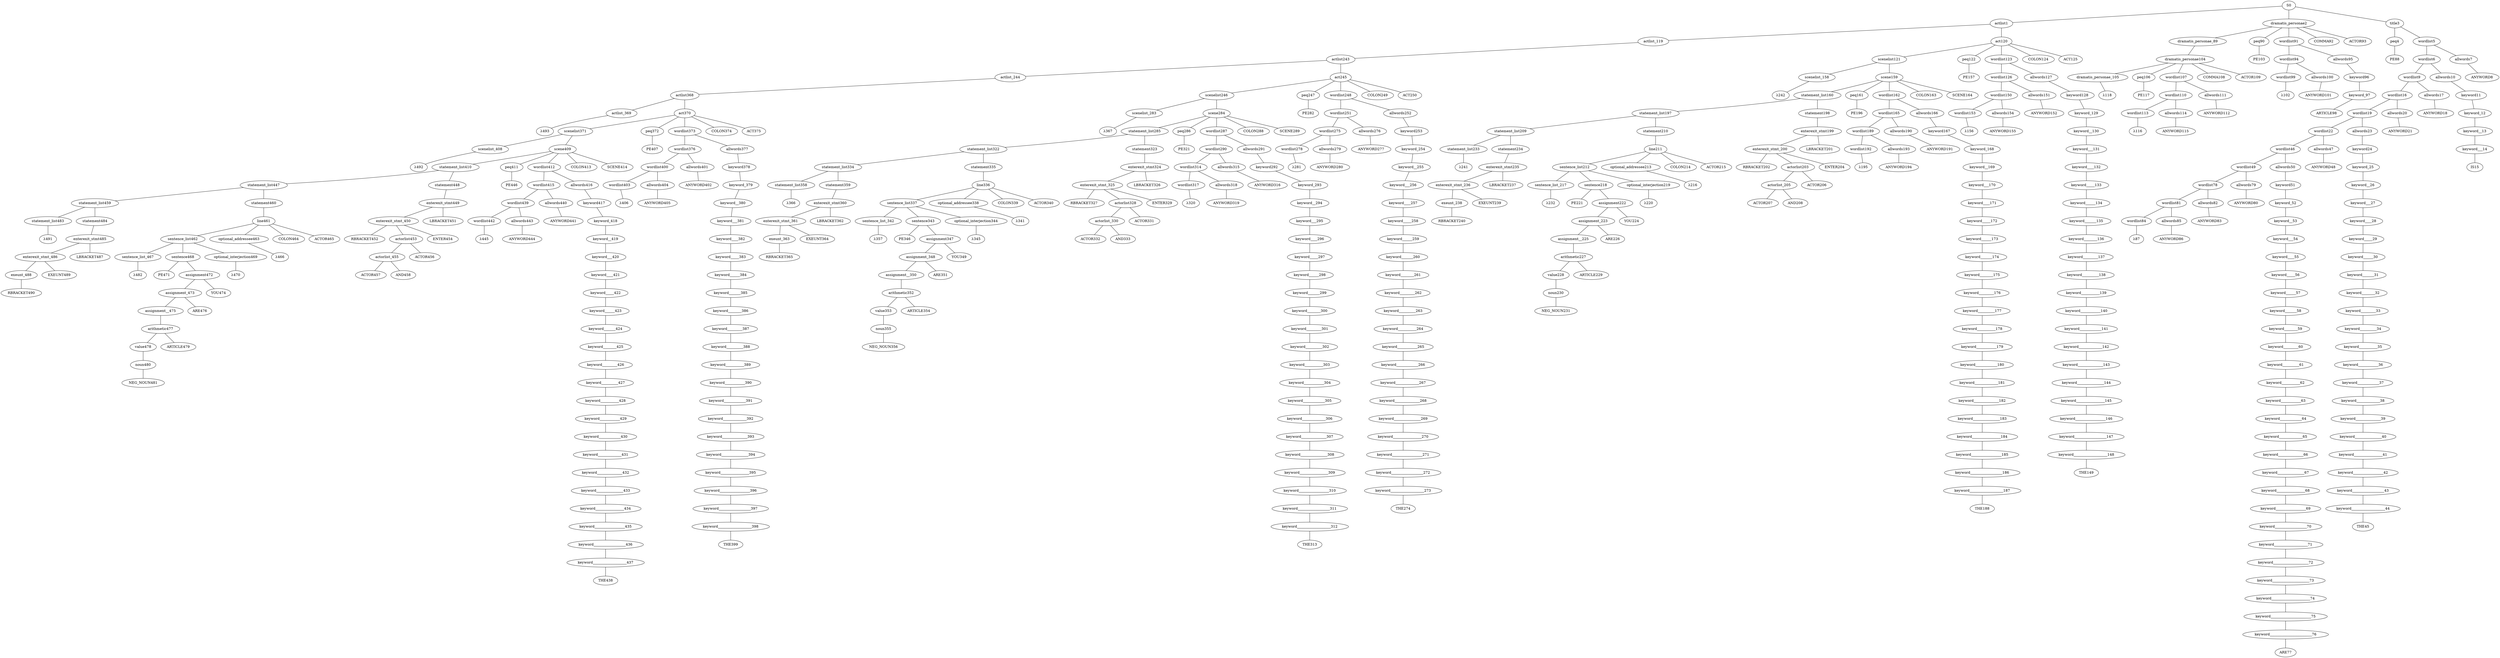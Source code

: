 strict graph {
	S0 -- actlist1
	S0 -- dramatis_personae2
	S0 -- title3

	title3 -- peq4
	title3 -- wordlist5

	wordlist5 -- wordlist6
	wordlist5 -- allwords7

	allwords7 -- ANYWORD8


	wordlist6 -- wordlist9
	wordlist6 -- allwords10

	allwords10 -- keyword11

	keyword11 -- keyword_12

	keyword_12 -- keyword__13

	keyword__13 -- keyword___14

	keyword___14 -- IS15


	wordlist9 -- wordlist16
	wordlist9 -- allwords17

	allwords17 -- ANYWORD18


	wordlist16 -- wordlist19
	wordlist16 -- allwords20

	allwords20 -- ANYWORD21


	wordlist19 -- wordlist22
	wordlist19 -- allwords23

	allwords23 -- keyword24

	keyword24 -- keyword_25

	keyword_25 -- keyword__26

	keyword__26 -- keyword___27

	keyword___27 -- keyword____28

	keyword____28 -- keyword_____29

	keyword_____29 -- keyword______30

	keyword______30 -- keyword_______31

	keyword_______31 -- keyword________32

	keyword________32 -- keyword_________33

	keyword_________33 -- keyword__________34

	keyword__________34 -- keyword___________35

	keyword___________35 -- keyword____________36

	keyword____________36 -- keyword_____________37

	keyword_____________37 -- keyword______________38

	keyword______________38 -- keyword_______________39

	keyword_______________39 -- keyword________________40

	keyword________________40 -- keyword_________________41

	keyword_________________41 -- keyword__________________42

	keyword__________________42 -- keyword___________________43

	keyword___________________43 -- keyword____________________44

	keyword____________________44 -- THE45


	wordlist22 -- wordlist46
	wordlist22 -- allwords47

	allwords47 -- ANYWORD48


	wordlist46 -- wordlist49
	wordlist46 -- allwords50

	allwords50 -- keyword51

	keyword51 -- keyword_52

	keyword_52 -- keyword__53

	keyword__53 -- keyword___54

	keyword___54 -- keyword____55

	keyword____55 -- keyword_____56

	keyword_____56 -- keyword______57

	keyword______57 -- keyword_______58

	keyword_______58 -- keyword________59

	keyword________59 -- keyword_________60

	keyword_________60 -- keyword__________61

	keyword__________61 -- keyword___________62

	keyword___________62 -- keyword____________63

	keyword____________63 -- keyword_____________64

	keyword_____________64 -- keyword______________65

	keyword______________65 -- keyword_______________66

	keyword_______________66 -- keyword________________67

	keyword________________67 -- keyword_________________68

	keyword_________________68 -- keyword__________________69

	keyword__________________69 -- keyword___________________70

	keyword___________________70 -- keyword____________________71

	keyword____________________71 -- keyword_____________________72

	keyword_____________________72 -- keyword______________________73

	keyword______________________73 -- keyword_______________________74

	keyword_______________________74 -- keyword________________________75

	keyword________________________75 -- keyword_________________________76

	keyword_________________________76 -- ARE77


	wordlist49 -- wordlist78
	wordlist49 -- allwords79

	allwords79 -- ANYWORD80


	wordlist78 -- wordlist81
	wordlist78 -- allwords82

	allwords82 -- ANYWORD83


	wordlist81 -- wordlist84
	wordlist81 -- allwords85

	allwords85 -- ANYWORD86


	wordlist84 -- λ87

	peq4 -- PE88


	dramatis_personae2 -- dramatis_personae_89
	dramatis_personae2 -- peq90
	dramatis_personae2 -- wordlist91
	dramatis_personae2 -- COMMA92
	dramatis_personae2 -- ACTOR93



	wordlist91 -- wordlist94
	wordlist91 -- allwords95

	allwords95 -- keyword96

	keyword96 -- keyword_97

	keyword_97 -- ARTICLE98


	wordlist94 -- wordlist99
	wordlist94 -- allwords100

	allwords100 -- ANYWORD101


	wordlist99 -- λ102

	peq90 -- PE103


	dramatis_personae_89 -- dramatis_personae104

	dramatis_personae104 -- dramatis_personae_105
	dramatis_personae104 -- peq106
	dramatis_personae104 -- wordlist107
	dramatis_personae104 -- COMMA108
	dramatis_personae104 -- ACTOR109



	wordlist107 -- wordlist110
	wordlist107 -- allwords111

	allwords111 -- ANYWORD112


	wordlist110 -- wordlist113
	wordlist110 -- allwords114

	allwords114 -- ANYWORD115


	wordlist113 -- λ116

	peq106 -- PE117


	dramatis_personae_105 -- λ118

	actlist1 -- actlist_119
	actlist1 -- act120

	act120 -- scenelist121
	act120 -- peq122
	act120 -- wordlist123
	act120 -- COLON124
	act120 -- ACT125



	wordlist123 -- wordlist126
	wordlist123 -- allwords127

	allwords127 -- keyword128

	keyword128 -- keyword_129

	keyword_129 -- keyword__130

	keyword__130 -- keyword___131

	keyword___131 -- keyword____132

	keyword____132 -- keyword_____133

	keyword_____133 -- keyword______134

	keyword______134 -- keyword_______135

	keyword_______135 -- keyword________136

	keyword________136 -- keyword_________137

	keyword_________137 -- keyword__________138

	keyword__________138 -- keyword___________139

	keyword___________139 -- keyword____________140

	keyword____________140 -- keyword_____________141

	keyword_____________141 -- keyword______________142

	keyword______________142 -- keyword_______________143

	keyword_______________143 -- keyword________________144

	keyword________________144 -- keyword_________________145

	keyword_________________145 -- keyword__________________146

	keyword__________________146 -- keyword___________________147

	keyword___________________147 -- keyword____________________148

	keyword____________________148 -- THE149


	wordlist126 -- wordlist150
	wordlist126 -- allwords151

	allwords151 -- ANYWORD152


	wordlist150 -- wordlist153
	wordlist150 -- allwords154

	allwords154 -- ANYWORD155


	wordlist153 -- λ156

	peq122 -- PE157


	scenelist121 -- scenelist_158
	scenelist121 -- scene159

	scene159 -- statement_list160
	scene159 -- peq161
	scene159 -- wordlist162
	scene159 -- COLON163
	scene159 -- SCENE164



	wordlist162 -- wordlist165
	wordlist162 -- allwords166

	allwords166 -- keyword167

	keyword167 -- keyword_168

	keyword_168 -- keyword__169

	keyword__169 -- keyword___170

	keyword___170 -- keyword____171

	keyword____171 -- keyword_____172

	keyword_____172 -- keyword______173

	keyword______173 -- keyword_______174

	keyword_______174 -- keyword________175

	keyword________175 -- keyword_________176

	keyword_________176 -- keyword__________177

	keyword__________177 -- keyword___________178

	keyword___________178 -- keyword____________179

	keyword____________179 -- keyword_____________180

	keyword_____________180 -- keyword______________181

	keyword______________181 -- keyword_______________182

	keyword_______________182 -- keyword________________183

	keyword________________183 -- keyword_________________184

	keyword_________________184 -- keyword__________________185

	keyword__________________185 -- keyword___________________186

	keyword___________________186 -- keyword____________________187

	keyword____________________187 -- THE188


	wordlist165 -- wordlist189
	wordlist165 -- allwords190

	allwords190 -- ANYWORD191


	wordlist189 -- wordlist192
	wordlist189 -- allwords193

	allwords193 -- ANYWORD194


	wordlist192 -- λ195

	peq161 -- PE196


	statement_list160 -- statement_list197
	statement_list160 -- statement198

	statement198 -- enterexit_stmt199

	enterexit_stmt199 -- enterexit_stmt_200
	enterexit_stmt199 -- LBRACKET201


	enterexit_stmt_200 -- RBRACKET202
	enterexit_stmt_200 -- actorlist203
	enterexit_stmt_200 -- ENTER204


	actorlist203 -- actorlist_205
	actorlist203 -- ACTOR206


	actorlist_205 -- ACTOR207
	actorlist_205 -- AND208




	statement_list197 -- statement_list209
	statement_list197 -- statement210

	statement210 -- line211

	line211 -- sentence_list212
	line211 -- optional_addressee213
	line211 -- COLON214
	line211 -- ACTOR215



	optional_addressee213 -- λ216

	sentence_list212 -- sentence_list_217
	sentence_list212 -- sentence218
	sentence_list212 -- optional_interjection219

	optional_interjection219 -- λ220

	sentence218 -- PE221
	sentence218 -- assignment222

	assignment222 -- assignment_223
	assignment222 -- YOU224


	assignment_223 -- assignment__225
	assignment_223 -- ARE226


	assignment__225 -- arithmetic227

	arithmetic227 -- value228
	arithmetic227 -- ARTICLE229


	value228 -- noun230

	noun230 -- NEG_NOUN231



	sentence_list_217 -- λ232

	statement_list209 -- statement_list233
	statement_list209 -- statement234

	statement234 -- enterexit_stmt235

	enterexit_stmt235 -- enterexit_stmt_236
	enterexit_stmt235 -- LBRACKET237


	enterexit_stmt_236 -- exeunt_238
	enterexit_stmt_236 -- EXEUNT239


	exeunt_238 -- RBRACKET240


	statement_list233 -- λ241

	scenelist_158 -- λ242

	actlist_119 -- actlist243

	actlist243 -- actlist_244
	actlist243 -- act245

	act245 -- scenelist246
	act245 -- peq247
	act245 -- wordlist248
	act245 -- COLON249
	act245 -- ACT250



	wordlist248 -- wordlist251
	wordlist248 -- allwords252

	allwords252 -- keyword253

	keyword253 -- keyword_254

	keyword_254 -- keyword__255

	keyword__255 -- keyword___256

	keyword___256 -- keyword____257

	keyword____257 -- keyword_____258

	keyword_____258 -- keyword______259

	keyword______259 -- keyword_______260

	keyword_______260 -- keyword________261

	keyword________261 -- keyword_________262

	keyword_________262 -- keyword__________263

	keyword__________263 -- keyword___________264

	keyword___________264 -- keyword____________265

	keyword____________265 -- keyword_____________266

	keyword_____________266 -- keyword______________267

	keyword______________267 -- keyword_______________268

	keyword_______________268 -- keyword________________269

	keyword________________269 -- keyword_________________270

	keyword_________________270 -- keyword__________________271

	keyword__________________271 -- keyword___________________272

	keyword___________________272 -- keyword____________________273

	keyword____________________273 -- THE274


	wordlist251 -- wordlist275
	wordlist251 -- allwords276

	allwords276 -- ANYWORD277


	wordlist275 -- wordlist278
	wordlist275 -- allwords279

	allwords279 -- ANYWORD280


	wordlist278 -- λ281

	peq247 -- PE282


	scenelist246 -- scenelist_283
	scenelist246 -- scene284

	scene284 -- statement_list285
	scene284 -- peq286
	scene284 -- wordlist287
	scene284 -- COLON288
	scene284 -- SCENE289



	wordlist287 -- wordlist290
	wordlist287 -- allwords291

	allwords291 -- keyword292

	keyword292 -- keyword_293

	keyword_293 -- keyword__294

	keyword__294 -- keyword___295

	keyword___295 -- keyword____296

	keyword____296 -- keyword_____297

	keyword_____297 -- keyword______298

	keyword______298 -- keyword_______299

	keyword_______299 -- keyword________300

	keyword________300 -- keyword_________301

	keyword_________301 -- keyword__________302

	keyword__________302 -- keyword___________303

	keyword___________303 -- keyword____________304

	keyword____________304 -- keyword_____________305

	keyword_____________305 -- keyword______________306

	keyword______________306 -- keyword_______________307

	keyword_______________307 -- keyword________________308

	keyword________________308 -- keyword_________________309

	keyword_________________309 -- keyword__________________310

	keyword__________________310 -- keyword___________________311

	keyword___________________311 -- keyword____________________312

	keyword____________________312 -- THE313


	wordlist290 -- wordlist314
	wordlist290 -- allwords315

	allwords315 -- ANYWORD316


	wordlist314 -- wordlist317
	wordlist314 -- allwords318

	allwords318 -- ANYWORD319


	wordlist317 -- λ320

	peq286 -- PE321


	statement_list285 -- statement_list322
	statement_list285 -- statement323

	statement323 -- enterexit_stmt324

	enterexit_stmt324 -- enterexit_stmt_325
	enterexit_stmt324 -- LBRACKET326


	enterexit_stmt_325 -- RBRACKET327
	enterexit_stmt_325 -- actorlist328
	enterexit_stmt_325 -- ENTER329


	actorlist328 -- actorlist_330
	actorlist328 -- ACTOR331


	actorlist_330 -- ACTOR332
	actorlist_330 -- AND333




	statement_list322 -- statement_list334
	statement_list322 -- statement335

	statement335 -- line336

	line336 -- sentence_list337
	line336 -- optional_addressee338
	line336 -- COLON339
	line336 -- ACTOR340



	optional_addressee338 -- λ341

	sentence_list337 -- sentence_list_342
	sentence_list337 -- sentence343
	sentence_list337 -- optional_interjection344

	optional_interjection344 -- λ345

	sentence343 -- PE346
	sentence343 -- assignment347

	assignment347 -- assignment_348
	assignment347 -- YOU349


	assignment_348 -- assignment__350
	assignment_348 -- ARE351


	assignment__350 -- arithmetic352

	arithmetic352 -- value353
	arithmetic352 -- ARTICLE354


	value353 -- noun355

	noun355 -- NEG_NOUN356



	sentence_list_342 -- λ357

	statement_list334 -- statement_list358
	statement_list334 -- statement359

	statement359 -- enterexit_stmt360

	enterexit_stmt360 -- enterexit_stmt_361
	enterexit_stmt360 -- LBRACKET362


	enterexit_stmt_361 -- exeunt_363
	enterexit_stmt_361 -- EXEUNT364


	exeunt_363 -- RBRACKET365


	statement_list358 -- λ366

	scenelist_283 -- λ367

	actlist_244 -- actlist368

	actlist368 -- actlist_369
	actlist368 -- act370

	act370 -- scenelist371
	act370 -- peq372
	act370 -- wordlist373
	act370 -- COLON374
	act370 -- ACT375



	wordlist373 -- wordlist376
	wordlist373 -- allwords377

	allwords377 -- keyword378

	keyword378 -- keyword_379

	keyword_379 -- keyword__380

	keyword__380 -- keyword___381

	keyword___381 -- keyword____382

	keyword____382 -- keyword_____383

	keyword_____383 -- keyword______384

	keyword______384 -- keyword_______385

	keyword_______385 -- keyword________386

	keyword________386 -- keyword_________387

	keyword_________387 -- keyword__________388

	keyword__________388 -- keyword___________389

	keyword___________389 -- keyword____________390

	keyword____________390 -- keyword_____________391

	keyword_____________391 -- keyword______________392

	keyword______________392 -- keyword_______________393

	keyword_______________393 -- keyword________________394

	keyword________________394 -- keyword_________________395

	keyword_________________395 -- keyword__________________396

	keyword__________________396 -- keyword___________________397

	keyword___________________397 -- keyword____________________398

	keyword____________________398 -- THE399


	wordlist376 -- wordlist400
	wordlist376 -- allwords401

	allwords401 -- ANYWORD402


	wordlist400 -- wordlist403
	wordlist400 -- allwords404

	allwords404 -- ANYWORD405


	wordlist403 -- λ406

	peq372 -- PE407


	scenelist371 -- scenelist_408
	scenelist371 -- scene409

	scene409 -- statement_list410
	scene409 -- peq411
	scene409 -- wordlist412
	scene409 -- COLON413
	scene409 -- SCENE414



	wordlist412 -- wordlist415
	wordlist412 -- allwords416

	allwords416 -- keyword417

	keyword417 -- keyword_418

	keyword_418 -- keyword__419

	keyword__419 -- keyword___420

	keyword___420 -- keyword____421

	keyword____421 -- keyword_____422

	keyword_____422 -- keyword______423

	keyword______423 -- keyword_______424

	keyword_______424 -- keyword________425

	keyword________425 -- keyword_________426

	keyword_________426 -- keyword__________427

	keyword__________427 -- keyword___________428

	keyword___________428 -- keyword____________429

	keyword____________429 -- keyword_____________430

	keyword_____________430 -- keyword______________431

	keyword______________431 -- keyword_______________432

	keyword_______________432 -- keyword________________433

	keyword________________433 -- keyword_________________434

	keyword_________________434 -- keyword__________________435

	keyword__________________435 -- keyword___________________436

	keyword___________________436 -- keyword____________________437

	keyword____________________437 -- THE438


	wordlist415 -- wordlist439
	wordlist415 -- allwords440

	allwords440 -- ANYWORD441


	wordlist439 -- wordlist442
	wordlist439 -- allwords443

	allwords443 -- ANYWORD444


	wordlist442 -- λ445

	peq411 -- PE446


	statement_list410 -- statement_list447
	statement_list410 -- statement448

	statement448 -- enterexit_stmt449

	enterexit_stmt449 -- enterexit_stmt_450
	enterexit_stmt449 -- LBRACKET451


	enterexit_stmt_450 -- RBRACKET452
	enterexit_stmt_450 -- actorlist453
	enterexit_stmt_450 -- ENTER454


	actorlist453 -- actorlist_455
	actorlist453 -- ACTOR456


	actorlist_455 -- ACTOR457
	actorlist_455 -- AND458




	statement_list447 -- statement_list459
	statement_list447 -- statement460

	statement460 -- line461

	line461 -- sentence_list462
	line461 -- optional_addressee463
	line461 -- COLON464
	line461 -- ACTOR465



	optional_addressee463 -- λ466

	sentence_list462 -- sentence_list_467
	sentence_list462 -- sentence468
	sentence_list462 -- optional_interjection469

	optional_interjection469 -- λ470

	sentence468 -- PE471
	sentence468 -- assignment472

	assignment472 -- assignment_473
	assignment472 -- YOU474


	assignment_473 -- assignment__475
	assignment_473 -- ARE476


	assignment__475 -- arithmetic477

	arithmetic477 -- value478
	arithmetic477 -- ARTICLE479


	value478 -- noun480

	noun480 -- NEG_NOUN481



	sentence_list_467 -- λ482

	statement_list459 -- statement_list483
	statement_list459 -- statement484

	statement484 -- enterexit_stmt485

	enterexit_stmt485 -- enterexit_stmt_486
	enterexit_stmt485 -- LBRACKET487


	enterexit_stmt_486 -- exeunt_488
	enterexit_stmt_486 -- EXEUNT489


	exeunt_488 -- RBRACKET490


	statement_list483 -- λ491

	scenelist_408 -- λ492

	actlist_369 -- λ493


}